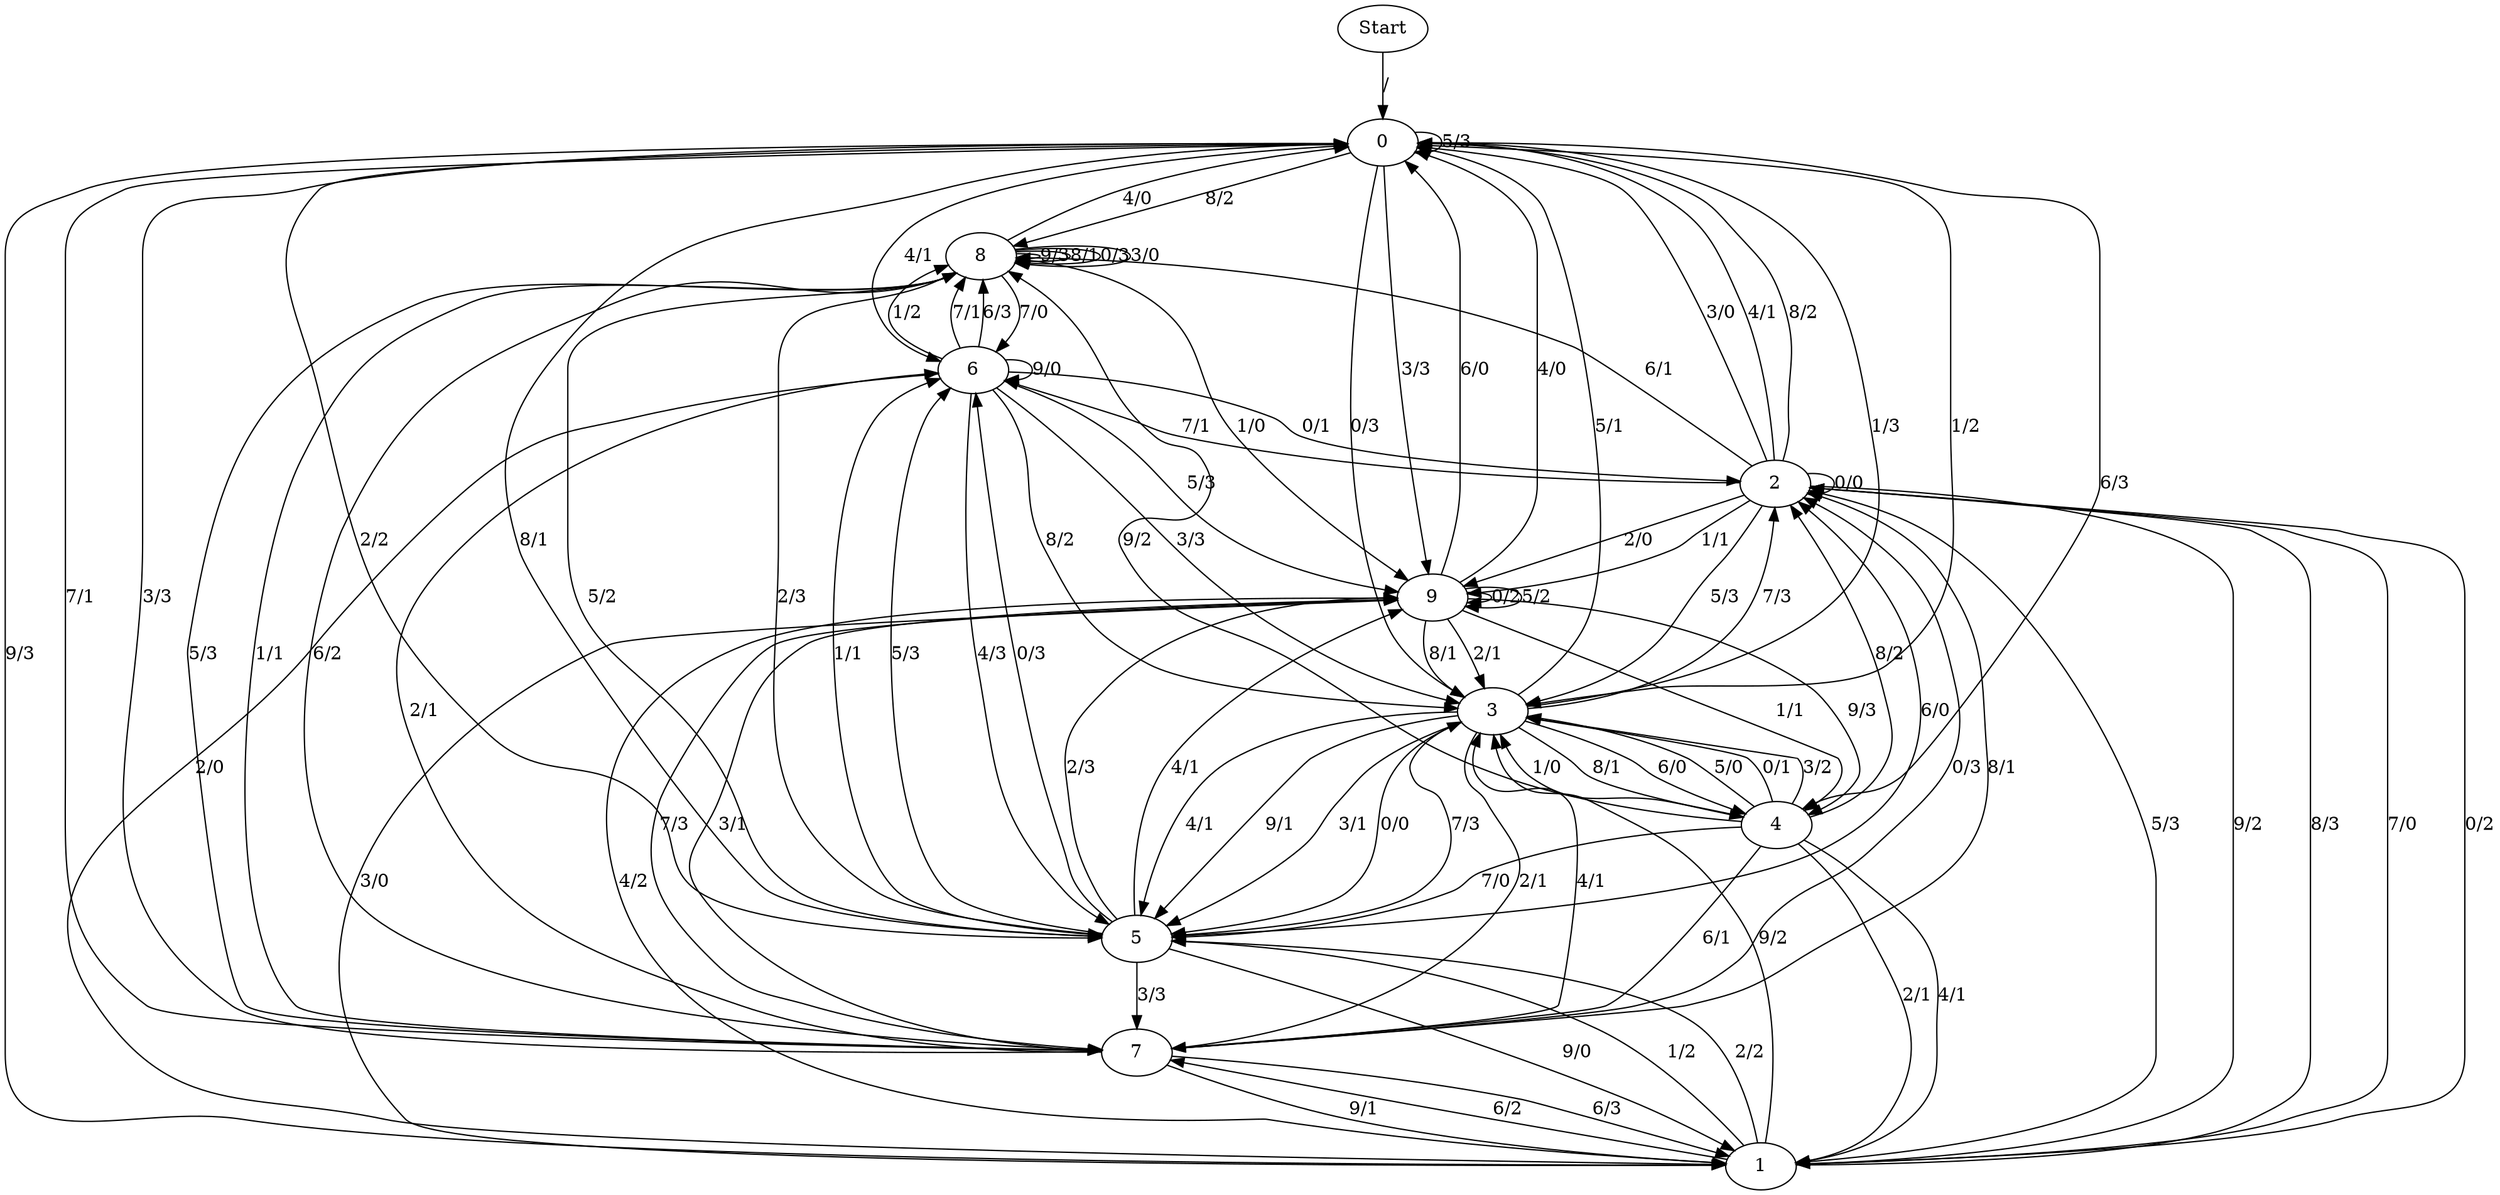 digraph {
	Start -> 0 [label="/"]
	0 -> 8 [label="8/2"]
	0 -> 1 [label="9/3"]
	0 -> 7 [label="7/1"]
	0 -> 4 [label="6/3"]
	0 -> 5 [label="2/2"]
	0 -> 3 [label="1/2"]
	0 -> 9 [label="3/3"]
	0 -> 3 [label="0/3"]
	0 -> 6 [label="4/1"]
	0 -> 0 [label="5/3"]
	5 -> 3 [label="7/3"]
	5 -> 6 [label="0/3"]
	5 -> 6 [label="1/1"]
	5 -> 0 [label="8/1"]
	5 -> 2 [label="6/0"]
	5 -> 9 [label="2/3"]
	5 -> 6 [label="5/3"]
	5 -> 7 [label="3/3"]
	5 -> 9 [label="4/1"]
	5 -> 1 [label="9/0"]
	6 -> 8 [label="1/2"]
	6 -> 8 [label="7/1"]
	6 -> 2 [label="0/1"]
	6 -> 8 [label="6/3"]
	6 -> 3 [label="8/2"]
	6 -> 9 [label="5/3"]
	6 -> 1 [label="2/0"]
	6 -> 3 [label="3/3"]
	6 -> 5 [label="4/3"]
	6 -> 6 [label="9/0"]
	1 -> 3 [label="9/2"]
	1 -> 5 [label="1/2"]
	1 -> 2 [label="8/3"]
	1 -> 9 [label="3/0"]
	1 -> 9 [label="4/2"]
	1 -> 2 [label="7/0"]
	1 -> 2 [label="0/2"]
	1 -> 5 [label="2/2"]
	1 -> 7 [label="6/2"]
	1 -> 2 [label="5/3"]
	7 -> 8 [label="5/3"]
	7 -> 2 [label="0/3"]
	7 -> 0 [label="3/3"]
	7 -> 1 [label="6/3"]
	7 -> 1 [label="9/1"]
	7 -> 2 [label="8/1"]
	7 -> 6 [label="2/1"]
	7 -> 8 [label="1/1"]
	7 -> 3 [label="4/1"]
	2 -> 9 [label="1/1"]
	2 -> 0 [label="3/0"]
	2 -> 6 [label="7/1"]
	2 -> 3 [label="5/3"]
	2 -> 9 [label="2/0"]
	2 -> 0 [label="4/1"]
	2 -> 0 [label="8/2"]
	2 -> 1 [label="9/2"]
	2 -> 2 [label="0/0"]
	2 -> 8 [label="6/1"]
	3 -> 5 [label="0/0"]
	3 -> 4 [label="6/0"]
	3 -> 2 [label="7/3"]
	3 -> 5 [label="4/1"]
	3 -> 4 [label="8/1"]
	3 -> 5 [label="9/1"]
	3 -> 0 [label="5/1"]
	3 -> 7 [label="2/1"]
	3 -> 0 [label="1/3"]
	3 -> 5 [label="3/1"]
	4 -> 3 [label="5/0"]
	4 -> 8 [label="9/2"]
	4 -> 2 [label="8/2"]
	4 -> 1 [label="2/1"]
	4 -> 1 [label="4/1"]
	4 -> 5 [label="7/0"]
	4 -> 3 [label="0/1"]
	4 -> 7 [label="6/1"]
	4 -> 3 [label="3/2"]
	4 -> 3 [label="1/0"]
	8 -> 8 [label="9/3"]
	8 -> 0 [label="4/0"]
	8 -> 6 [label="7/0"]
	8 -> 5 [label="5/2"]
	8 -> 8 [label="8/1"]
	8 -> 8 [label="0/3"]
	8 -> 8 [label="3/0"]
	8 -> 9 [label="1/0"]
	8 -> 5 [label="2/3"]
	8 -> 7 [label="6/2"]
	9 -> 7 [label="3/1"]
	9 -> 4 [label="1/1"]
	9 -> 4 [label="9/3"]
	9 -> 3 [label="2/1"]
	9 -> 9 [label="0/2"]
	9 -> 9 [label="5/2"]
	9 -> 7 [label="7/3"]
	9 -> 0 [label="6/0"]
	9 -> 3 [label="8/1"]
	9 -> 0 [label="4/0"]
}